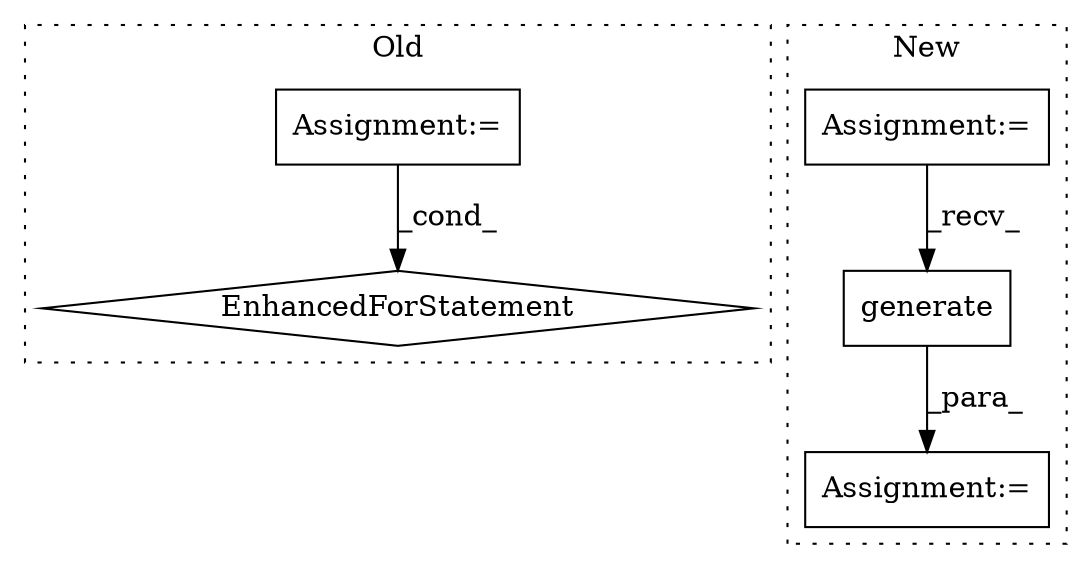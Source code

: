 digraph G {
subgraph cluster0 {
1 [label="EnhancedForStatement" a="70" s="5753,5817" l="53,2" shape="diamond"];
3 [label="Assignment:=" a="7" s="5753,5817" l="53,2" shape="box"];
label = "Old";
style="dotted";
}
subgraph cluster1 {
2 [label="generate" a="32" s="6522,6533" l="9,1" shape="box"];
4 [label="Assignment:=" a="7" s="6504" l="1" shape="box"];
5 [label="Assignment:=" a="7" s="6435" l="1" shape="box"];
label = "New";
style="dotted";
}
2 -> 4 [label="_para_"];
3 -> 1 [label="_cond_"];
5 -> 2 [label="_recv_"];
}